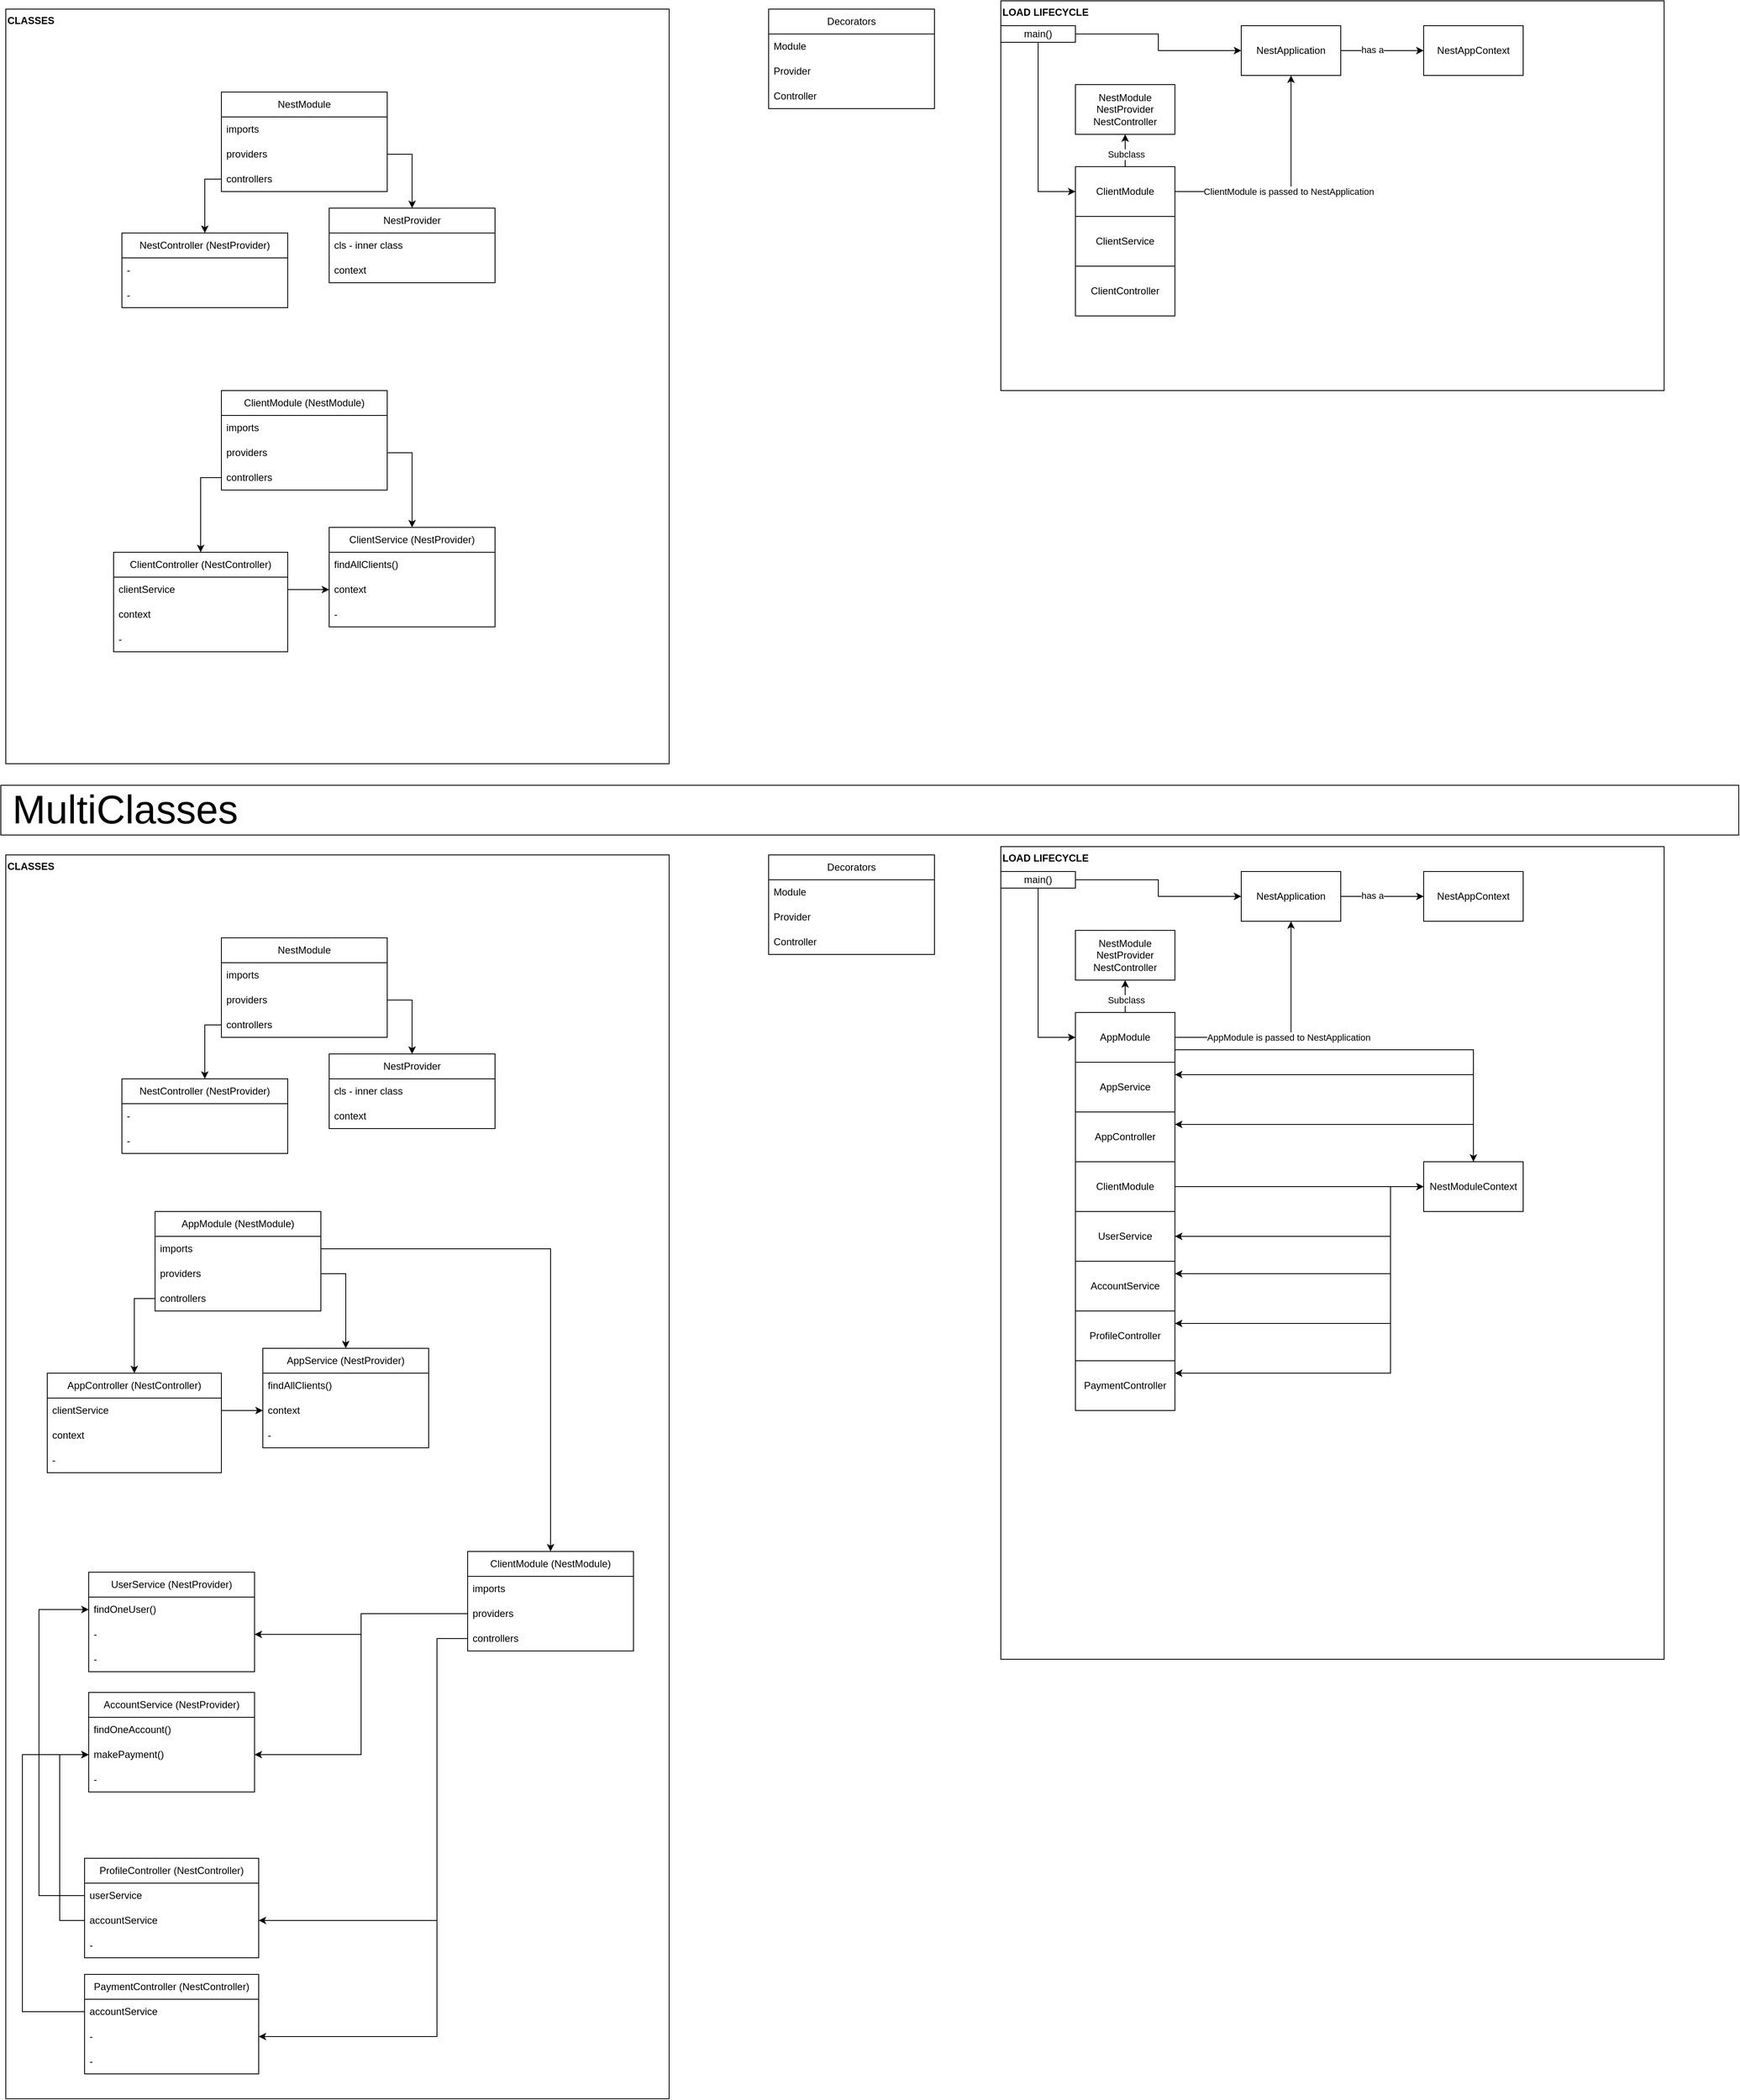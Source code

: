 <mxfile version="21.1.1" type="device">
  <diagram name="Página-1" id="pW1ZHum0DOSSAcol9Qys">
    <mxGraphModel dx="1420" dy="2096" grid="1" gridSize="10" guides="1" tooltips="1" connect="1" arrows="1" fold="1" page="1" pageScale="1" pageWidth="827" pageHeight="1169" math="0" shadow="0">
      <root>
        <mxCell id="0" />
        <mxCell id="1" parent="0" />
        <mxCell id="eBpYfA-0kq43eVETnEiC-119" value="" style="rounded=0;whiteSpace=wrap;html=1;" vertex="1" parent="1">
          <mxGeometry x="264" y="866" width="2096" height="60" as="geometry" />
        </mxCell>
        <mxCell id="eBpYfA-0kq43eVETnEiC-51" value="&lt;b&gt;CLASSES&lt;/b&gt;" style="rounded=0;whiteSpace=wrap;html=1;verticalAlign=top;align=left;" vertex="1" parent="1">
          <mxGeometry x="270" y="-70" width="800" height="910" as="geometry" />
        </mxCell>
        <mxCell id="eBpYfA-0kq43eVETnEiC-3" style="edgeStyle=orthogonalEdgeStyle;rounded=0;orthogonalLoop=1;jettySize=auto;html=1;" edge="1" parent="1" target="eBpYfA-0kq43eVETnEiC-2">
          <mxGeometry relative="1" as="geometry">
            <mxPoint x="480" y="245.0" as="sourcePoint" />
          </mxGeometry>
        </mxCell>
        <mxCell id="eBpYfA-0kq43eVETnEiC-4" value="NestProvider" style="swimlane;fontStyle=0;childLayout=stackLayout;horizontal=1;startSize=30;horizontalStack=0;resizeParent=1;resizeParentMax=0;resizeLast=0;collapsible=1;marginBottom=0;whiteSpace=wrap;html=1;" vertex="1" parent="1">
          <mxGeometry x="660" y="170" width="200" height="90" as="geometry" />
        </mxCell>
        <mxCell id="eBpYfA-0kq43eVETnEiC-5" value="cls - inner class" style="text;strokeColor=none;fillColor=none;align=left;verticalAlign=middle;spacingLeft=4;spacingRight=4;overflow=hidden;points=[[0,0.5],[1,0.5]];portConstraint=eastwest;rotatable=0;whiteSpace=wrap;html=1;" vertex="1" parent="eBpYfA-0kq43eVETnEiC-4">
          <mxGeometry y="30" width="200" height="30" as="geometry" />
        </mxCell>
        <mxCell id="eBpYfA-0kq43eVETnEiC-7" value="context" style="text;strokeColor=none;fillColor=none;align=left;verticalAlign=middle;spacingLeft=4;spacingRight=4;overflow=hidden;points=[[0,0.5],[1,0.5]];portConstraint=eastwest;rotatable=0;whiteSpace=wrap;html=1;" vertex="1" parent="eBpYfA-0kq43eVETnEiC-4">
          <mxGeometry y="60" width="200" height="30" as="geometry" />
        </mxCell>
        <mxCell id="eBpYfA-0kq43eVETnEiC-11" value="NestController (NestProvider)" style="swimlane;fontStyle=0;childLayout=stackLayout;horizontal=1;startSize=30;horizontalStack=0;resizeParent=1;resizeParentMax=0;resizeLast=0;collapsible=1;marginBottom=0;whiteSpace=wrap;html=1;" vertex="1" parent="1">
          <mxGeometry x="410" y="200" width="200" height="90" as="geometry" />
        </mxCell>
        <mxCell id="eBpYfA-0kq43eVETnEiC-12" value="-" style="text;strokeColor=none;fillColor=none;align=left;verticalAlign=middle;spacingLeft=4;spacingRight=4;overflow=hidden;points=[[0,0.5],[1,0.5]];portConstraint=eastwest;rotatable=0;whiteSpace=wrap;html=1;" vertex="1" parent="eBpYfA-0kq43eVETnEiC-11">
          <mxGeometry y="30" width="200" height="30" as="geometry" />
        </mxCell>
        <mxCell id="eBpYfA-0kq43eVETnEiC-13" value="-" style="text;strokeColor=none;fillColor=none;align=left;verticalAlign=middle;spacingLeft=4;spacingRight=4;overflow=hidden;points=[[0,0.5],[1,0.5]];portConstraint=eastwest;rotatable=0;whiteSpace=wrap;html=1;" vertex="1" parent="eBpYfA-0kq43eVETnEiC-11">
          <mxGeometry y="60" width="200" height="30" as="geometry" />
        </mxCell>
        <mxCell id="eBpYfA-0kq43eVETnEiC-22" value="NestModule" style="swimlane;fontStyle=0;childLayout=stackLayout;horizontal=1;startSize=30;horizontalStack=0;resizeParent=1;resizeParentMax=0;resizeLast=0;collapsible=1;marginBottom=0;whiteSpace=wrap;html=1;" vertex="1" parent="1">
          <mxGeometry x="530" y="30" width="200" height="120" as="geometry" />
        </mxCell>
        <mxCell id="eBpYfA-0kq43eVETnEiC-23" value="imports" style="text;strokeColor=none;fillColor=none;align=left;verticalAlign=middle;spacingLeft=4;spacingRight=4;overflow=hidden;points=[[0,0.5],[1,0.5]];portConstraint=eastwest;rotatable=0;whiteSpace=wrap;html=1;" vertex="1" parent="eBpYfA-0kq43eVETnEiC-22">
          <mxGeometry y="30" width="200" height="30" as="geometry" />
        </mxCell>
        <mxCell id="eBpYfA-0kq43eVETnEiC-24" value="providers" style="text;strokeColor=none;fillColor=none;align=left;verticalAlign=middle;spacingLeft=4;spacingRight=4;overflow=hidden;points=[[0,0.5],[1,0.5]];portConstraint=eastwest;rotatable=0;whiteSpace=wrap;html=1;" vertex="1" parent="eBpYfA-0kq43eVETnEiC-22">
          <mxGeometry y="60" width="200" height="30" as="geometry" />
        </mxCell>
        <mxCell id="eBpYfA-0kq43eVETnEiC-25" value="controllers" style="text;strokeColor=none;fillColor=none;align=left;verticalAlign=middle;spacingLeft=4;spacingRight=4;overflow=hidden;points=[[0,0.5],[1,0.5]];portConstraint=eastwest;rotatable=0;whiteSpace=wrap;html=1;" vertex="1" parent="eBpYfA-0kq43eVETnEiC-22">
          <mxGeometry y="90" width="200" height="30" as="geometry" />
        </mxCell>
        <mxCell id="eBpYfA-0kq43eVETnEiC-27" style="edgeStyle=orthogonalEdgeStyle;rounded=0;orthogonalLoop=1;jettySize=auto;html=1;entryX=0.5;entryY=0;entryDx=0;entryDy=0;" edge="1" parent="1" source="eBpYfA-0kq43eVETnEiC-24" target="eBpYfA-0kq43eVETnEiC-4">
          <mxGeometry relative="1" as="geometry" />
        </mxCell>
        <mxCell id="eBpYfA-0kq43eVETnEiC-28" style="edgeStyle=orthogonalEdgeStyle;rounded=0;orthogonalLoop=1;jettySize=auto;html=1;entryX=0.5;entryY=0;entryDx=0;entryDy=0;" edge="1" parent="1" source="eBpYfA-0kq43eVETnEiC-25" target="eBpYfA-0kq43eVETnEiC-11">
          <mxGeometry relative="1" as="geometry" />
        </mxCell>
        <mxCell id="eBpYfA-0kq43eVETnEiC-30" value="ClientModule (NestModule)" style="swimlane;fontStyle=0;childLayout=stackLayout;horizontal=1;startSize=30;horizontalStack=0;resizeParent=1;resizeParentMax=0;resizeLast=0;collapsible=1;marginBottom=0;whiteSpace=wrap;html=1;" vertex="1" parent="1">
          <mxGeometry x="530" y="390" width="200" height="120" as="geometry" />
        </mxCell>
        <mxCell id="eBpYfA-0kq43eVETnEiC-31" value="imports" style="text;strokeColor=none;fillColor=none;align=left;verticalAlign=middle;spacingLeft=4;spacingRight=4;overflow=hidden;points=[[0,0.5],[1,0.5]];portConstraint=eastwest;rotatable=0;whiteSpace=wrap;html=1;" vertex="1" parent="eBpYfA-0kq43eVETnEiC-30">
          <mxGeometry y="30" width="200" height="30" as="geometry" />
        </mxCell>
        <mxCell id="eBpYfA-0kq43eVETnEiC-32" value="providers" style="text;strokeColor=none;fillColor=none;align=left;verticalAlign=middle;spacingLeft=4;spacingRight=4;overflow=hidden;points=[[0,0.5],[1,0.5]];portConstraint=eastwest;rotatable=0;whiteSpace=wrap;html=1;" vertex="1" parent="eBpYfA-0kq43eVETnEiC-30">
          <mxGeometry y="60" width="200" height="30" as="geometry" />
        </mxCell>
        <mxCell id="eBpYfA-0kq43eVETnEiC-33" value="controllers" style="text;strokeColor=none;fillColor=none;align=left;verticalAlign=middle;spacingLeft=4;spacingRight=4;overflow=hidden;points=[[0,0.5],[1,0.5]];portConstraint=eastwest;rotatable=0;whiteSpace=wrap;html=1;" vertex="1" parent="eBpYfA-0kq43eVETnEiC-30">
          <mxGeometry y="90" width="200" height="30" as="geometry" />
        </mxCell>
        <mxCell id="eBpYfA-0kq43eVETnEiC-35" value="ClientController (NestController)" style="swimlane;fontStyle=0;childLayout=stackLayout;horizontal=1;startSize=30;horizontalStack=0;resizeParent=1;resizeParentMax=0;resizeLast=0;collapsible=1;marginBottom=0;whiteSpace=wrap;html=1;" vertex="1" parent="1">
          <mxGeometry x="400" y="585" width="210" height="120" as="geometry" />
        </mxCell>
        <mxCell id="eBpYfA-0kq43eVETnEiC-36" value="clientService" style="text;strokeColor=none;fillColor=none;align=left;verticalAlign=middle;spacingLeft=4;spacingRight=4;overflow=hidden;points=[[0,0.5],[1,0.5]];portConstraint=eastwest;rotatable=0;whiteSpace=wrap;html=1;" vertex="1" parent="eBpYfA-0kq43eVETnEiC-35">
          <mxGeometry y="30" width="210" height="30" as="geometry" />
        </mxCell>
        <mxCell id="eBpYfA-0kq43eVETnEiC-37" value="context" style="text;strokeColor=none;fillColor=none;align=left;verticalAlign=middle;spacingLeft=4;spacingRight=4;overflow=hidden;points=[[0,0.5],[1,0.5]];portConstraint=eastwest;rotatable=0;whiteSpace=wrap;html=1;" vertex="1" parent="eBpYfA-0kq43eVETnEiC-35">
          <mxGeometry y="60" width="210" height="30" as="geometry" />
        </mxCell>
        <mxCell id="eBpYfA-0kq43eVETnEiC-38" value="-" style="text;strokeColor=none;fillColor=none;align=left;verticalAlign=middle;spacingLeft=4;spacingRight=4;overflow=hidden;points=[[0,0.5],[1,0.5]];portConstraint=eastwest;rotatable=0;whiteSpace=wrap;html=1;" vertex="1" parent="eBpYfA-0kq43eVETnEiC-35">
          <mxGeometry y="90" width="210" height="30" as="geometry" />
        </mxCell>
        <mxCell id="eBpYfA-0kq43eVETnEiC-39" style="edgeStyle=orthogonalEdgeStyle;rounded=0;orthogonalLoop=1;jettySize=auto;html=1;entryX=0.5;entryY=0;entryDx=0;entryDy=0;" edge="1" parent="1" source="eBpYfA-0kq43eVETnEiC-33" target="eBpYfA-0kq43eVETnEiC-35">
          <mxGeometry relative="1" as="geometry" />
        </mxCell>
        <mxCell id="eBpYfA-0kq43eVETnEiC-40" value="ClientService (NestProvider)" style="swimlane;fontStyle=0;childLayout=stackLayout;horizontal=1;startSize=30;horizontalStack=0;resizeParent=1;resizeParentMax=0;resizeLast=0;collapsible=1;marginBottom=0;whiteSpace=wrap;html=1;" vertex="1" parent="1">
          <mxGeometry x="660" y="555" width="200" height="120" as="geometry" />
        </mxCell>
        <mxCell id="eBpYfA-0kq43eVETnEiC-41" value="findAllClients()" style="text;strokeColor=none;fillColor=none;align=left;verticalAlign=middle;spacingLeft=4;spacingRight=4;overflow=hidden;points=[[0,0.5],[1,0.5]];portConstraint=eastwest;rotatable=0;whiteSpace=wrap;html=1;" vertex="1" parent="eBpYfA-0kq43eVETnEiC-40">
          <mxGeometry y="30" width="200" height="30" as="geometry" />
        </mxCell>
        <mxCell id="eBpYfA-0kq43eVETnEiC-42" value="context" style="text;strokeColor=none;fillColor=none;align=left;verticalAlign=middle;spacingLeft=4;spacingRight=4;overflow=hidden;points=[[0,0.5],[1,0.5]];portConstraint=eastwest;rotatable=0;whiteSpace=wrap;html=1;" vertex="1" parent="eBpYfA-0kq43eVETnEiC-40">
          <mxGeometry y="60" width="200" height="30" as="geometry" />
        </mxCell>
        <mxCell id="eBpYfA-0kq43eVETnEiC-43" value="-" style="text;strokeColor=none;fillColor=none;align=left;verticalAlign=middle;spacingLeft=4;spacingRight=4;overflow=hidden;points=[[0,0.5],[1,0.5]];portConstraint=eastwest;rotatable=0;whiteSpace=wrap;html=1;" vertex="1" parent="eBpYfA-0kq43eVETnEiC-40">
          <mxGeometry y="90" width="200" height="30" as="geometry" />
        </mxCell>
        <mxCell id="eBpYfA-0kq43eVETnEiC-45" style="edgeStyle=orthogonalEdgeStyle;rounded=0;orthogonalLoop=1;jettySize=auto;html=1;entryX=0.5;entryY=0;entryDx=0;entryDy=0;" edge="1" parent="1" source="eBpYfA-0kq43eVETnEiC-32" target="eBpYfA-0kq43eVETnEiC-40">
          <mxGeometry relative="1" as="geometry" />
        </mxCell>
        <mxCell id="eBpYfA-0kq43eVETnEiC-46" style="edgeStyle=orthogonalEdgeStyle;rounded=0;orthogonalLoop=1;jettySize=auto;html=1;entryX=0;entryY=0.5;entryDx=0;entryDy=0;" edge="1" parent="1" source="eBpYfA-0kq43eVETnEiC-36" target="eBpYfA-0kq43eVETnEiC-42">
          <mxGeometry relative="1" as="geometry" />
        </mxCell>
        <mxCell id="eBpYfA-0kq43eVETnEiC-47" value="Decorators" style="swimlane;fontStyle=0;childLayout=stackLayout;horizontal=1;startSize=30;horizontalStack=0;resizeParent=1;resizeParentMax=0;resizeLast=0;collapsible=1;marginBottom=0;whiteSpace=wrap;html=1;" vertex="1" parent="1">
          <mxGeometry x="1190" y="-70" width="200" height="120" as="geometry" />
        </mxCell>
        <mxCell id="eBpYfA-0kq43eVETnEiC-48" value="Module" style="text;strokeColor=none;fillColor=none;align=left;verticalAlign=middle;spacingLeft=4;spacingRight=4;overflow=hidden;points=[[0,0.5],[1,0.5]];portConstraint=eastwest;rotatable=0;whiteSpace=wrap;html=1;" vertex="1" parent="eBpYfA-0kq43eVETnEiC-47">
          <mxGeometry y="30" width="200" height="30" as="geometry" />
        </mxCell>
        <mxCell id="eBpYfA-0kq43eVETnEiC-49" value="Provider" style="text;strokeColor=none;fillColor=none;align=left;verticalAlign=middle;spacingLeft=4;spacingRight=4;overflow=hidden;points=[[0,0.5],[1,0.5]];portConstraint=eastwest;rotatable=0;whiteSpace=wrap;html=1;" vertex="1" parent="eBpYfA-0kq43eVETnEiC-47">
          <mxGeometry y="60" width="200" height="30" as="geometry" />
        </mxCell>
        <mxCell id="eBpYfA-0kq43eVETnEiC-50" value="Controller" style="text;strokeColor=none;fillColor=none;align=left;verticalAlign=middle;spacingLeft=4;spacingRight=4;overflow=hidden;points=[[0,0.5],[1,0.5]];portConstraint=eastwest;rotatable=0;whiteSpace=wrap;html=1;" vertex="1" parent="eBpYfA-0kq43eVETnEiC-47">
          <mxGeometry y="90" width="200" height="30" as="geometry" />
        </mxCell>
        <mxCell id="eBpYfA-0kq43eVETnEiC-52" value="&lt;b&gt;LOAD LIFECYCLE&lt;/b&gt;" style="rounded=0;whiteSpace=wrap;html=1;verticalAlign=top;align=left;" vertex="1" parent="1">
          <mxGeometry x="1470" y="-80" width="800" height="470" as="geometry" />
        </mxCell>
        <mxCell id="eBpYfA-0kq43eVETnEiC-55" style="edgeStyle=orthogonalEdgeStyle;rounded=0;orthogonalLoop=1;jettySize=auto;html=1;" edge="1" parent="1" source="eBpYfA-0kq43eVETnEiC-53" target="eBpYfA-0kq43eVETnEiC-54">
          <mxGeometry relative="1" as="geometry" />
        </mxCell>
        <mxCell id="eBpYfA-0kq43eVETnEiC-60" value="Subclass" style="edgeLabel;html=1;align=center;verticalAlign=middle;resizable=0;points=[];" vertex="1" connectable="0" parent="eBpYfA-0kq43eVETnEiC-55">
          <mxGeometry x="-0.257" y="-1" relative="1" as="geometry">
            <mxPoint as="offset" />
          </mxGeometry>
        </mxCell>
        <mxCell id="eBpYfA-0kq43eVETnEiC-65" style="edgeStyle=orthogonalEdgeStyle;rounded=0;orthogonalLoop=1;jettySize=auto;html=1;" edge="1" parent="1" source="eBpYfA-0kq43eVETnEiC-53" target="eBpYfA-0kq43eVETnEiC-56">
          <mxGeometry relative="1" as="geometry" />
        </mxCell>
        <mxCell id="eBpYfA-0kq43eVETnEiC-66" value="ClientModule is passed to NestApplication" style="edgeLabel;html=1;align=center;verticalAlign=middle;resizable=0;points=[];" vertex="1" connectable="0" parent="eBpYfA-0kq43eVETnEiC-65">
          <mxGeometry x="0.119" y="3" relative="1" as="geometry">
            <mxPoint y="16" as="offset" />
          </mxGeometry>
        </mxCell>
        <mxCell id="eBpYfA-0kq43eVETnEiC-53" value="ClientModule" style="rounded=0;whiteSpace=wrap;html=1;" vertex="1" parent="1">
          <mxGeometry x="1560" y="120" width="120" height="60" as="geometry" />
        </mxCell>
        <mxCell id="eBpYfA-0kq43eVETnEiC-54" value="NestModule&lt;br&gt;NestProvider&lt;br&gt;NestController" style="rounded=0;whiteSpace=wrap;html=1;" vertex="1" parent="1">
          <mxGeometry x="1560" y="21" width="120" height="60" as="geometry" />
        </mxCell>
        <mxCell id="eBpYfA-0kq43eVETnEiC-59" style="edgeStyle=orthogonalEdgeStyle;rounded=0;orthogonalLoop=1;jettySize=auto;html=1;entryX=0;entryY=0.5;entryDx=0;entryDy=0;" edge="1" parent="1" source="eBpYfA-0kq43eVETnEiC-56" target="eBpYfA-0kq43eVETnEiC-58">
          <mxGeometry relative="1" as="geometry" />
        </mxCell>
        <mxCell id="eBpYfA-0kq43eVETnEiC-67" value="has a" style="edgeLabel;html=1;align=center;verticalAlign=middle;resizable=0;points=[];" vertex="1" connectable="0" parent="eBpYfA-0kq43eVETnEiC-59">
          <mxGeometry x="-0.247" y="1" relative="1" as="geometry">
            <mxPoint as="offset" />
          </mxGeometry>
        </mxCell>
        <mxCell id="eBpYfA-0kq43eVETnEiC-56" value="NestApplication" style="rounded=0;whiteSpace=wrap;html=1;" vertex="1" parent="1">
          <mxGeometry x="1760" y="-50" width="120" height="60" as="geometry" />
        </mxCell>
        <mxCell id="eBpYfA-0kq43eVETnEiC-58" value="NestAppContext" style="rounded=0;whiteSpace=wrap;html=1;" vertex="1" parent="1">
          <mxGeometry x="1980" y="-50" width="120" height="60" as="geometry" />
        </mxCell>
        <mxCell id="eBpYfA-0kq43eVETnEiC-63" style="edgeStyle=orthogonalEdgeStyle;rounded=0;orthogonalLoop=1;jettySize=auto;html=1;entryX=0;entryY=0.5;entryDx=0;entryDy=0;" edge="1" parent="1" source="eBpYfA-0kq43eVETnEiC-62" target="eBpYfA-0kq43eVETnEiC-53">
          <mxGeometry relative="1" as="geometry" />
        </mxCell>
        <mxCell id="eBpYfA-0kq43eVETnEiC-64" style="edgeStyle=orthogonalEdgeStyle;rounded=0;orthogonalLoop=1;jettySize=auto;html=1;" edge="1" parent="1" source="eBpYfA-0kq43eVETnEiC-62" target="eBpYfA-0kq43eVETnEiC-56">
          <mxGeometry relative="1" as="geometry" />
        </mxCell>
        <mxCell id="eBpYfA-0kq43eVETnEiC-62" value="main()" style="rounded=0;whiteSpace=wrap;html=1;" vertex="1" parent="1">
          <mxGeometry x="1470" y="-50" width="90" height="20" as="geometry" />
        </mxCell>
        <mxCell id="eBpYfA-0kq43eVETnEiC-68" value="ClientController" style="rounded=0;whiteSpace=wrap;html=1;" vertex="1" parent="1">
          <mxGeometry x="1560" y="240" width="120" height="60" as="geometry" />
        </mxCell>
        <mxCell id="eBpYfA-0kq43eVETnEiC-69" value="ClientService" style="rounded=0;whiteSpace=wrap;html=1;" vertex="1" parent="1">
          <mxGeometry x="1560" y="180" width="120" height="60" as="geometry" />
        </mxCell>
        <mxCell id="eBpYfA-0kq43eVETnEiC-70" value="&lt;b&gt;CLASSES&lt;/b&gt;" style="rounded=0;whiteSpace=wrap;html=1;verticalAlign=top;align=left;" vertex="1" parent="1">
          <mxGeometry x="270" y="950" width="800" height="1500" as="geometry" />
        </mxCell>
        <mxCell id="eBpYfA-0kq43eVETnEiC-71" value="NestProvider" style="swimlane;fontStyle=0;childLayout=stackLayout;horizontal=1;startSize=30;horizontalStack=0;resizeParent=1;resizeParentMax=0;resizeLast=0;collapsible=1;marginBottom=0;whiteSpace=wrap;html=1;" vertex="1" parent="1">
          <mxGeometry x="660" y="1190" width="200" height="90" as="geometry" />
        </mxCell>
        <mxCell id="eBpYfA-0kq43eVETnEiC-72" value="cls - inner class" style="text;strokeColor=none;fillColor=none;align=left;verticalAlign=middle;spacingLeft=4;spacingRight=4;overflow=hidden;points=[[0,0.5],[1,0.5]];portConstraint=eastwest;rotatable=0;whiteSpace=wrap;html=1;" vertex="1" parent="eBpYfA-0kq43eVETnEiC-71">
          <mxGeometry y="30" width="200" height="30" as="geometry" />
        </mxCell>
        <mxCell id="eBpYfA-0kq43eVETnEiC-73" value="context" style="text;strokeColor=none;fillColor=none;align=left;verticalAlign=middle;spacingLeft=4;spacingRight=4;overflow=hidden;points=[[0,0.5],[1,0.5]];portConstraint=eastwest;rotatable=0;whiteSpace=wrap;html=1;" vertex="1" parent="eBpYfA-0kq43eVETnEiC-71">
          <mxGeometry y="60" width="200" height="30" as="geometry" />
        </mxCell>
        <mxCell id="eBpYfA-0kq43eVETnEiC-74" value="NestController (NestProvider)" style="swimlane;fontStyle=0;childLayout=stackLayout;horizontal=1;startSize=30;horizontalStack=0;resizeParent=1;resizeParentMax=0;resizeLast=0;collapsible=1;marginBottom=0;whiteSpace=wrap;html=1;" vertex="1" parent="1">
          <mxGeometry x="410" y="1220" width="200" height="90" as="geometry" />
        </mxCell>
        <mxCell id="eBpYfA-0kq43eVETnEiC-75" value="-" style="text;strokeColor=none;fillColor=none;align=left;verticalAlign=middle;spacingLeft=4;spacingRight=4;overflow=hidden;points=[[0,0.5],[1,0.5]];portConstraint=eastwest;rotatable=0;whiteSpace=wrap;html=1;" vertex="1" parent="eBpYfA-0kq43eVETnEiC-74">
          <mxGeometry y="30" width="200" height="30" as="geometry" />
        </mxCell>
        <mxCell id="eBpYfA-0kq43eVETnEiC-76" value="-" style="text;strokeColor=none;fillColor=none;align=left;verticalAlign=middle;spacingLeft=4;spacingRight=4;overflow=hidden;points=[[0,0.5],[1,0.5]];portConstraint=eastwest;rotatable=0;whiteSpace=wrap;html=1;" vertex="1" parent="eBpYfA-0kq43eVETnEiC-74">
          <mxGeometry y="60" width="200" height="30" as="geometry" />
        </mxCell>
        <mxCell id="eBpYfA-0kq43eVETnEiC-77" value="NestModule" style="swimlane;fontStyle=0;childLayout=stackLayout;horizontal=1;startSize=30;horizontalStack=0;resizeParent=1;resizeParentMax=0;resizeLast=0;collapsible=1;marginBottom=0;whiteSpace=wrap;html=1;" vertex="1" parent="1">
          <mxGeometry x="530" y="1050" width="200" height="120" as="geometry" />
        </mxCell>
        <mxCell id="eBpYfA-0kq43eVETnEiC-78" value="imports" style="text;strokeColor=none;fillColor=none;align=left;verticalAlign=middle;spacingLeft=4;spacingRight=4;overflow=hidden;points=[[0,0.5],[1,0.5]];portConstraint=eastwest;rotatable=0;whiteSpace=wrap;html=1;" vertex="1" parent="eBpYfA-0kq43eVETnEiC-77">
          <mxGeometry y="30" width="200" height="30" as="geometry" />
        </mxCell>
        <mxCell id="eBpYfA-0kq43eVETnEiC-79" value="providers" style="text;strokeColor=none;fillColor=none;align=left;verticalAlign=middle;spacingLeft=4;spacingRight=4;overflow=hidden;points=[[0,0.5],[1,0.5]];portConstraint=eastwest;rotatable=0;whiteSpace=wrap;html=1;" vertex="1" parent="eBpYfA-0kq43eVETnEiC-77">
          <mxGeometry y="60" width="200" height="30" as="geometry" />
        </mxCell>
        <mxCell id="eBpYfA-0kq43eVETnEiC-80" value="controllers" style="text;strokeColor=none;fillColor=none;align=left;verticalAlign=middle;spacingLeft=4;spacingRight=4;overflow=hidden;points=[[0,0.5],[1,0.5]];portConstraint=eastwest;rotatable=0;whiteSpace=wrap;html=1;" vertex="1" parent="eBpYfA-0kq43eVETnEiC-77">
          <mxGeometry y="90" width="200" height="30" as="geometry" />
        </mxCell>
        <mxCell id="eBpYfA-0kq43eVETnEiC-81" style="edgeStyle=orthogonalEdgeStyle;rounded=0;orthogonalLoop=1;jettySize=auto;html=1;entryX=0.5;entryY=0;entryDx=0;entryDy=0;" edge="1" source="eBpYfA-0kq43eVETnEiC-79" target="eBpYfA-0kq43eVETnEiC-71" parent="1">
          <mxGeometry relative="1" as="geometry" />
        </mxCell>
        <mxCell id="eBpYfA-0kq43eVETnEiC-82" style="edgeStyle=orthogonalEdgeStyle;rounded=0;orthogonalLoop=1;jettySize=auto;html=1;entryX=0.5;entryY=0;entryDx=0;entryDy=0;" edge="1" source="eBpYfA-0kq43eVETnEiC-80" target="eBpYfA-0kq43eVETnEiC-74" parent="1">
          <mxGeometry relative="1" as="geometry" />
        </mxCell>
        <mxCell id="eBpYfA-0kq43eVETnEiC-83" value="AppModule (NestModule)" style="swimlane;fontStyle=0;childLayout=stackLayout;horizontal=1;startSize=30;horizontalStack=0;resizeParent=1;resizeParentMax=0;resizeLast=0;collapsible=1;marginBottom=0;whiteSpace=wrap;html=1;" vertex="1" parent="1">
          <mxGeometry x="450" y="1380" width="200" height="120" as="geometry" />
        </mxCell>
        <mxCell id="eBpYfA-0kq43eVETnEiC-84" value="imports" style="text;strokeColor=none;fillColor=none;align=left;verticalAlign=middle;spacingLeft=4;spacingRight=4;overflow=hidden;points=[[0,0.5],[1,0.5]];portConstraint=eastwest;rotatable=0;whiteSpace=wrap;html=1;" vertex="1" parent="eBpYfA-0kq43eVETnEiC-83">
          <mxGeometry y="30" width="200" height="30" as="geometry" />
        </mxCell>
        <mxCell id="eBpYfA-0kq43eVETnEiC-85" value="providers" style="text;strokeColor=none;fillColor=none;align=left;verticalAlign=middle;spacingLeft=4;spacingRight=4;overflow=hidden;points=[[0,0.5],[1,0.5]];portConstraint=eastwest;rotatable=0;whiteSpace=wrap;html=1;" vertex="1" parent="eBpYfA-0kq43eVETnEiC-83">
          <mxGeometry y="60" width="200" height="30" as="geometry" />
        </mxCell>
        <mxCell id="eBpYfA-0kq43eVETnEiC-86" value="controllers" style="text;strokeColor=none;fillColor=none;align=left;verticalAlign=middle;spacingLeft=4;spacingRight=4;overflow=hidden;points=[[0,0.5],[1,0.5]];portConstraint=eastwest;rotatable=0;whiteSpace=wrap;html=1;" vertex="1" parent="eBpYfA-0kq43eVETnEiC-83">
          <mxGeometry y="90" width="200" height="30" as="geometry" />
        </mxCell>
        <mxCell id="eBpYfA-0kq43eVETnEiC-87" value="AppController (NestController)" style="swimlane;fontStyle=0;childLayout=stackLayout;horizontal=1;startSize=30;horizontalStack=0;resizeParent=1;resizeParentMax=0;resizeLast=0;collapsible=1;marginBottom=0;whiteSpace=wrap;html=1;" vertex="1" parent="1">
          <mxGeometry x="320" y="1575" width="210" height="120" as="geometry" />
        </mxCell>
        <mxCell id="eBpYfA-0kq43eVETnEiC-88" value="clientService" style="text;strokeColor=none;fillColor=none;align=left;verticalAlign=middle;spacingLeft=4;spacingRight=4;overflow=hidden;points=[[0,0.5],[1,0.5]];portConstraint=eastwest;rotatable=0;whiteSpace=wrap;html=1;" vertex="1" parent="eBpYfA-0kq43eVETnEiC-87">
          <mxGeometry y="30" width="210" height="30" as="geometry" />
        </mxCell>
        <mxCell id="eBpYfA-0kq43eVETnEiC-89" value="context" style="text;strokeColor=none;fillColor=none;align=left;verticalAlign=middle;spacingLeft=4;spacingRight=4;overflow=hidden;points=[[0,0.5],[1,0.5]];portConstraint=eastwest;rotatable=0;whiteSpace=wrap;html=1;" vertex="1" parent="eBpYfA-0kq43eVETnEiC-87">
          <mxGeometry y="60" width="210" height="30" as="geometry" />
        </mxCell>
        <mxCell id="eBpYfA-0kq43eVETnEiC-90" value="-" style="text;strokeColor=none;fillColor=none;align=left;verticalAlign=middle;spacingLeft=4;spacingRight=4;overflow=hidden;points=[[0,0.5],[1,0.5]];portConstraint=eastwest;rotatable=0;whiteSpace=wrap;html=1;" vertex="1" parent="eBpYfA-0kq43eVETnEiC-87">
          <mxGeometry y="90" width="210" height="30" as="geometry" />
        </mxCell>
        <mxCell id="eBpYfA-0kq43eVETnEiC-91" style="edgeStyle=orthogonalEdgeStyle;rounded=0;orthogonalLoop=1;jettySize=auto;html=1;entryX=0.5;entryY=0;entryDx=0;entryDy=0;" edge="1" source="eBpYfA-0kq43eVETnEiC-86" target="eBpYfA-0kq43eVETnEiC-87" parent="1">
          <mxGeometry relative="1" as="geometry" />
        </mxCell>
        <mxCell id="eBpYfA-0kq43eVETnEiC-92" value="AppService (NestProvider)" style="swimlane;fontStyle=0;childLayout=stackLayout;horizontal=1;startSize=30;horizontalStack=0;resizeParent=1;resizeParentMax=0;resizeLast=0;collapsible=1;marginBottom=0;whiteSpace=wrap;html=1;" vertex="1" parent="1">
          <mxGeometry x="580" y="1545" width="200" height="120" as="geometry" />
        </mxCell>
        <mxCell id="eBpYfA-0kq43eVETnEiC-93" value="findAllClients()" style="text;strokeColor=none;fillColor=none;align=left;verticalAlign=middle;spacingLeft=4;spacingRight=4;overflow=hidden;points=[[0,0.5],[1,0.5]];portConstraint=eastwest;rotatable=0;whiteSpace=wrap;html=1;" vertex="1" parent="eBpYfA-0kq43eVETnEiC-92">
          <mxGeometry y="30" width="200" height="30" as="geometry" />
        </mxCell>
        <mxCell id="eBpYfA-0kq43eVETnEiC-94" value="context" style="text;strokeColor=none;fillColor=none;align=left;verticalAlign=middle;spacingLeft=4;spacingRight=4;overflow=hidden;points=[[0,0.5],[1,0.5]];portConstraint=eastwest;rotatable=0;whiteSpace=wrap;html=1;" vertex="1" parent="eBpYfA-0kq43eVETnEiC-92">
          <mxGeometry y="60" width="200" height="30" as="geometry" />
        </mxCell>
        <mxCell id="eBpYfA-0kq43eVETnEiC-95" value="-" style="text;strokeColor=none;fillColor=none;align=left;verticalAlign=middle;spacingLeft=4;spacingRight=4;overflow=hidden;points=[[0,0.5],[1,0.5]];portConstraint=eastwest;rotatable=0;whiteSpace=wrap;html=1;" vertex="1" parent="eBpYfA-0kq43eVETnEiC-92">
          <mxGeometry y="90" width="200" height="30" as="geometry" />
        </mxCell>
        <mxCell id="eBpYfA-0kq43eVETnEiC-96" style="edgeStyle=orthogonalEdgeStyle;rounded=0;orthogonalLoop=1;jettySize=auto;html=1;entryX=0.5;entryY=0;entryDx=0;entryDy=0;" edge="1" source="eBpYfA-0kq43eVETnEiC-85" target="eBpYfA-0kq43eVETnEiC-92" parent="1">
          <mxGeometry relative="1" as="geometry" />
        </mxCell>
        <mxCell id="eBpYfA-0kq43eVETnEiC-97" style="edgeStyle=orthogonalEdgeStyle;rounded=0;orthogonalLoop=1;jettySize=auto;html=1;entryX=0;entryY=0.5;entryDx=0;entryDy=0;" edge="1" source="eBpYfA-0kq43eVETnEiC-88" target="eBpYfA-0kq43eVETnEiC-94" parent="1">
          <mxGeometry relative="1" as="geometry" />
        </mxCell>
        <mxCell id="eBpYfA-0kq43eVETnEiC-98" value="Decorators" style="swimlane;fontStyle=0;childLayout=stackLayout;horizontal=1;startSize=30;horizontalStack=0;resizeParent=1;resizeParentMax=0;resizeLast=0;collapsible=1;marginBottom=0;whiteSpace=wrap;html=1;" vertex="1" parent="1">
          <mxGeometry x="1190" y="950" width="200" height="120" as="geometry" />
        </mxCell>
        <mxCell id="eBpYfA-0kq43eVETnEiC-99" value="Module" style="text;strokeColor=none;fillColor=none;align=left;verticalAlign=middle;spacingLeft=4;spacingRight=4;overflow=hidden;points=[[0,0.5],[1,0.5]];portConstraint=eastwest;rotatable=0;whiteSpace=wrap;html=1;" vertex="1" parent="eBpYfA-0kq43eVETnEiC-98">
          <mxGeometry y="30" width="200" height="30" as="geometry" />
        </mxCell>
        <mxCell id="eBpYfA-0kq43eVETnEiC-100" value="Provider" style="text;strokeColor=none;fillColor=none;align=left;verticalAlign=middle;spacingLeft=4;spacingRight=4;overflow=hidden;points=[[0,0.5],[1,0.5]];portConstraint=eastwest;rotatable=0;whiteSpace=wrap;html=1;" vertex="1" parent="eBpYfA-0kq43eVETnEiC-98">
          <mxGeometry y="60" width="200" height="30" as="geometry" />
        </mxCell>
        <mxCell id="eBpYfA-0kq43eVETnEiC-101" value="Controller" style="text;strokeColor=none;fillColor=none;align=left;verticalAlign=middle;spacingLeft=4;spacingRight=4;overflow=hidden;points=[[0,0.5],[1,0.5]];portConstraint=eastwest;rotatable=0;whiteSpace=wrap;html=1;" vertex="1" parent="eBpYfA-0kq43eVETnEiC-98">
          <mxGeometry y="90" width="200" height="30" as="geometry" />
        </mxCell>
        <mxCell id="eBpYfA-0kq43eVETnEiC-102" value="&lt;b&gt;LOAD LIFECYCLE&lt;/b&gt;" style="rounded=0;whiteSpace=wrap;html=1;verticalAlign=top;align=left;" vertex="1" parent="1">
          <mxGeometry x="1470" y="940" width="800" height="980" as="geometry" />
        </mxCell>
        <mxCell id="eBpYfA-0kq43eVETnEiC-103" style="edgeStyle=orthogonalEdgeStyle;rounded=0;orthogonalLoop=1;jettySize=auto;html=1;" edge="1" source="eBpYfA-0kq43eVETnEiC-107" target="eBpYfA-0kq43eVETnEiC-108" parent="1">
          <mxGeometry relative="1" as="geometry" />
        </mxCell>
        <mxCell id="eBpYfA-0kq43eVETnEiC-104" value="Subclass" style="edgeLabel;html=1;align=center;verticalAlign=middle;resizable=0;points=[];" vertex="1" connectable="0" parent="eBpYfA-0kq43eVETnEiC-103">
          <mxGeometry x="-0.257" y="-1" relative="1" as="geometry">
            <mxPoint as="offset" />
          </mxGeometry>
        </mxCell>
        <mxCell id="eBpYfA-0kq43eVETnEiC-105" style="edgeStyle=orthogonalEdgeStyle;rounded=0;orthogonalLoop=1;jettySize=auto;html=1;" edge="1" source="eBpYfA-0kq43eVETnEiC-107" target="eBpYfA-0kq43eVETnEiC-111" parent="1">
          <mxGeometry relative="1" as="geometry" />
        </mxCell>
        <mxCell id="eBpYfA-0kq43eVETnEiC-106" value="AppModule is passed to NestApplication" style="edgeLabel;html=1;align=center;verticalAlign=middle;resizable=0;points=[];" vertex="1" connectable="0" parent="eBpYfA-0kq43eVETnEiC-105">
          <mxGeometry x="0.119" y="3" relative="1" as="geometry">
            <mxPoint y="16" as="offset" />
          </mxGeometry>
        </mxCell>
        <mxCell id="eBpYfA-0kq43eVETnEiC-158" style="edgeStyle=orthogonalEdgeStyle;rounded=0;orthogonalLoop=1;jettySize=auto;html=1;exitX=1;exitY=0.75;exitDx=0;exitDy=0;" edge="1" parent="1" source="eBpYfA-0kq43eVETnEiC-107" target="eBpYfA-0kq43eVETnEiC-155">
          <mxGeometry relative="1" as="geometry" />
        </mxCell>
        <mxCell id="eBpYfA-0kq43eVETnEiC-107" value="AppModule" style="rounded=0;whiteSpace=wrap;html=1;" vertex="1" parent="1">
          <mxGeometry x="1560" y="1140" width="120" height="60" as="geometry" />
        </mxCell>
        <mxCell id="eBpYfA-0kq43eVETnEiC-108" value="NestModule&lt;br&gt;NestProvider&lt;br&gt;NestController" style="rounded=0;whiteSpace=wrap;html=1;" vertex="1" parent="1">
          <mxGeometry x="1560" y="1041" width="120" height="60" as="geometry" />
        </mxCell>
        <mxCell id="eBpYfA-0kq43eVETnEiC-109" style="edgeStyle=orthogonalEdgeStyle;rounded=0;orthogonalLoop=1;jettySize=auto;html=1;entryX=0;entryY=0.5;entryDx=0;entryDy=0;" edge="1" source="eBpYfA-0kq43eVETnEiC-111" target="eBpYfA-0kq43eVETnEiC-112" parent="1">
          <mxGeometry relative="1" as="geometry" />
        </mxCell>
        <mxCell id="eBpYfA-0kq43eVETnEiC-110" value="has a" style="edgeLabel;html=1;align=center;verticalAlign=middle;resizable=0;points=[];" vertex="1" connectable="0" parent="eBpYfA-0kq43eVETnEiC-109">
          <mxGeometry x="-0.247" y="1" relative="1" as="geometry">
            <mxPoint as="offset" />
          </mxGeometry>
        </mxCell>
        <mxCell id="eBpYfA-0kq43eVETnEiC-111" value="NestApplication" style="rounded=0;whiteSpace=wrap;html=1;" vertex="1" parent="1">
          <mxGeometry x="1760" y="970" width="120" height="60" as="geometry" />
        </mxCell>
        <mxCell id="eBpYfA-0kq43eVETnEiC-112" value="NestAppContext" style="rounded=0;whiteSpace=wrap;html=1;" vertex="1" parent="1">
          <mxGeometry x="1980" y="970" width="120" height="60" as="geometry" />
        </mxCell>
        <mxCell id="eBpYfA-0kq43eVETnEiC-113" style="edgeStyle=orthogonalEdgeStyle;rounded=0;orthogonalLoop=1;jettySize=auto;html=1;entryX=0;entryY=0.5;entryDx=0;entryDy=0;" edge="1" source="eBpYfA-0kq43eVETnEiC-115" target="eBpYfA-0kq43eVETnEiC-107" parent="1">
          <mxGeometry relative="1" as="geometry" />
        </mxCell>
        <mxCell id="eBpYfA-0kq43eVETnEiC-114" style="edgeStyle=orthogonalEdgeStyle;rounded=0;orthogonalLoop=1;jettySize=auto;html=1;" edge="1" source="eBpYfA-0kq43eVETnEiC-115" target="eBpYfA-0kq43eVETnEiC-111" parent="1">
          <mxGeometry relative="1" as="geometry" />
        </mxCell>
        <mxCell id="eBpYfA-0kq43eVETnEiC-115" value="main()" style="rounded=0;whiteSpace=wrap;html=1;" vertex="1" parent="1">
          <mxGeometry x="1470" y="970" width="90" height="20" as="geometry" />
        </mxCell>
        <mxCell id="eBpYfA-0kq43eVETnEiC-116" value="AppController" style="rounded=0;whiteSpace=wrap;html=1;" vertex="1" parent="1">
          <mxGeometry x="1560" y="1260" width="120" height="60" as="geometry" />
        </mxCell>
        <mxCell id="eBpYfA-0kq43eVETnEiC-117" value="AppService" style="rounded=0;whiteSpace=wrap;html=1;" vertex="1" parent="1">
          <mxGeometry x="1560" y="1200" width="120" height="60" as="geometry" />
        </mxCell>
        <mxCell id="eBpYfA-0kq43eVETnEiC-118" value="MultiClasses" style="text;html=1;strokeColor=none;fillColor=none;align=center;verticalAlign=middle;whiteSpace=wrap;rounded=0;fontSize=48;labelBackgroundColor=none;" vertex="1" parent="1">
          <mxGeometry x="264" y="880" width="300" height="30" as="geometry" />
        </mxCell>
        <mxCell id="eBpYfA-0kq43eVETnEiC-120" value="ClientModule (NestModule)" style="swimlane;fontStyle=0;childLayout=stackLayout;horizontal=1;startSize=30;horizontalStack=0;resizeParent=1;resizeParentMax=0;resizeLast=0;collapsible=1;marginBottom=0;whiteSpace=wrap;html=1;" vertex="1" parent="1">
          <mxGeometry x="827" y="1790" width="200" height="120" as="geometry" />
        </mxCell>
        <mxCell id="eBpYfA-0kq43eVETnEiC-121" value="imports" style="text;strokeColor=none;fillColor=none;align=left;verticalAlign=middle;spacingLeft=4;spacingRight=4;overflow=hidden;points=[[0,0.5],[1,0.5]];portConstraint=eastwest;rotatable=0;whiteSpace=wrap;html=1;" vertex="1" parent="eBpYfA-0kq43eVETnEiC-120">
          <mxGeometry y="30" width="200" height="30" as="geometry" />
        </mxCell>
        <mxCell id="eBpYfA-0kq43eVETnEiC-122" value="providers" style="text;strokeColor=none;fillColor=none;align=left;verticalAlign=middle;spacingLeft=4;spacingRight=4;overflow=hidden;points=[[0,0.5],[1,0.5]];portConstraint=eastwest;rotatable=0;whiteSpace=wrap;html=1;" vertex="1" parent="eBpYfA-0kq43eVETnEiC-120">
          <mxGeometry y="60" width="200" height="30" as="geometry" />
        </mxCell>
        <mxCell id="eBpYfA-0kq43eVETnEiC-123" value="controllers" style="text;strokeColor=none;fillColor=none;align=left;verticalAlign=middle;spacingLeft=4;spacingRight=4;overflow=hidden;points=[[0,0.5],[1,0.5]];portConstraint=eastwest;rotatable=0;whiteSpace=wrap;html=1;" vertex="1" parent="eBpYfA-0kq43eVETnEiC-120">
          <mxGeometry y="90" width="200" height="30" as="geometry" />
        </mxCell>
        <mxCell id="eBpYfA-0kq43eVETnEiC-124" value="AccountService (NestProvider)" style="swimlane;fontStyle=0;childLayout=stackLayout;horizontal=1;startSize=30;horizontalStack=0;resizeParent=1;resizeParentMax=0;resizeLast=0;collapsible=1;marginBottom=0;whiteSpace=wrap;html=1;" vertex="1" parent="1">
          <mxGeometry x="370" y="1960" width="200" height="120" as="geometry" />
        </mxCell>
        <mxCell id="eBpYfA-0kq43eVETnEiC-125" value="findOneAccount()" style="text;strokeColor=none;fillColor=none;align=left;verticalAlign=middle;spacingLeft=4;spacingRight=4;overflow=hidden;points=[[0,0.5],[1,0.5]];portConstraint=eastwest;rotatable=0;whiteSpace=wrap;html=1;" vertex="1" parent="eBpYfA-0kq43eVETnEiC-124">
          <mxGeometry y="30" width="200" height="30" as="geometry" />
        </mxCell>
        <mxCell id="eBpYfA-0kq43eVETnEiC-126" value="makePayment()" style="text;strokeColor=none;fillColor=none;align=left;verticalAlign=middle;spacingLeft=4;spacingRight=4;overflow=hidden;points=[[0,0.5],[1,0.5]];portConstraint=eastwest;rotatable=0;whiteSpace=wrap;html=1;" vertex="1" parent="eBpYfA-0kq43eVETnEiC-124">
          <mxGeometry y="60" width="200" height="30" as="geometry" />
        </mxCell>
        <mxCell id="eBpYfA-0kq43eVETnEiC-127" value="-" style="text;strokeColor=none;fillColor=none;align=left;verticalAlign=middle;spacingLeft=4;spacingRight=4;overflow=hidden;points=[[0,0.5],[1,0.5]];portConstraint=eastwest;rotatable=0;whiteSpace=wrap;html=1;" vertex="1" parent="eBpYfA-0kq43eVETnEiC-124">
          <mxGeometry y="90" width="200" height="30" as="geometry" />
        </mxCell>
        <mxCell id="eBpYfA-0kq43eVETnEiC-128" value="PaymentController (NestController)" style="swimlane;fontStyle=0;childLayout=stackLayout;horizontal=1;startSize=30;horizontalStack=0;resizeParent=1;resizeParentMax=0;resizeLast=0;collapsible=1;marginBottom=0;whiteSpace=wrap;html=1;" vertex="1" parent="1">
          <mxGeometry x="365" y="2300" width="210" height="120" as="geometry" />
        </mxCell>
        <mxCell id="eBpYfA-0kq43eVETnEiC-129" value="accountService" style="text;strokeColor=none;fillColor=none;align=left;verticalAlign=middle;spacingLeft=4;spacingRight=4;overflow=hidden;points=[[0,0.5],[1,0.5]];portConstraint=eastwest;rotatable=0;whiteSpace=wrap;html=1;" vertex="1" parent="eBpYfA-0kq43eVETnEiC-128">
          <mxGeometry y="30" width="210" height="30" as="geometry" />
        </mxCell>
        <mxCell id="eBpYfA-0kq43eVETnEiC-130" value="-" style="text;strokeColor=none;fillColor=none;align=left;verticalAlign=middle;spacingLeft=4;spacingRight=4;overflow=hidden;points=[[0,0.5],[1,0.5]];portConstraint=eastwest;rotatable=0;whiteSpace=wrap;html=1;" vertex="1" parent="eBpYfA-0kq43eVETnEiC-128">
          <mxGeometry y="60" width="210" height="30" as="geometry" />
        </mxCell>
        <mxCell id="eBpYfA-0kq43eVETnEiC-131" value="-" style="text;strokeColor=none;fillColor=none;align=left;verticalAlign=middle;spacingLeft=4;spacingRight=4;overflow=hidden;points=[[0,0.5],[1,0.5]];portConstraint=eastwest;rotatable=0;whiteSpace=wrap;html=1;" vertex="1" parent="eBpYfA-0kq43eVETnEiC-128">
          <mxGeometry y="90" width="210" height="30" as="geometry" />
        </mxCell>
        <mxCell id="eBpYfA-0kq43eVETnEiC-132" value="ProfileController (NestController)" style="swimlane;fontStyle=0;childLayout=stackLayout;horizontal=1;startSize=30;horizontalStack=0;resizeParent=1;resizeParentMax=0;resizeLast=0;collapsible=1;marginBottom=0;whiteSpace=wrap;html=1;" vertex="1" parent="1">
          <mxGeometry x="365" y="2160" width="210" height="120" as="geometry" />
        </mxCell>
        <mxCell id="eBpYfA-0kq43eVETnEiC-133" value="userService" style="text;strokeColor=none;fillColor=none;align=left;verticalAlign=middle;spacingLeft=4;spacingRight=4;overflow=hidden;points=[[0,0.5],[1,0.5]];portConstraint=eastwest;rotatable=0;whiteSpace=wrap;html=1;" vertex="1" parent="eBpYfA-0kq43eVETnEiC-132">
          <mxGeometry y="30" width="210" height="30" as="geometry" />
        </mxCell>
        <mxCell id="eBpYfA-0kq43eVETnEiC-134" value="accountService" style="text;strokeColor=none;fillColor=none;align=left;verticalAlign=middle;spacingLeft=4;spacingRight=4;overflow=hidden;points=[[0,0.5],[1,0.5]];portConstraint=eastwest;rotatable=0;whiteSpace=wrap;html=1;" vertex="1" parent="eBpYfA-0kq43eVETnEiC-132">
          <mxGeometry y="60" width="210" height="30" as="geometry" />
        </mxCell>
        <mxCell id="eBpYfA-0kq43eVETnEiC-135" value="-" style="text;strokeColor=none;fillColor=none;align=left;verticalAlign=middle;spacingLeft=4;spacingRight=4;overflow=hidden;points=[[0,0.5],[1,0.5]];portConstraint=eastwest;rotatable=0;whiteSpace=wrap;html=1;" vertex="1" parent="eBpYfA-0kq43eVETnEiC-132">
          <mxGeometry y="90" width="210" height="30" as="geometry" />
        </mxCell>
        <mxCell id="eBpYfA-0kq43eVETnEiC-136" value="UserService (NestProvider)" style="swimlane;fontStyle=0;childLayout=stackLayout;horizontal=1;startSize=30;horizontalStack=0;resizeParent=1;resizeParentMax=0;resizeLast=0;collapsible=1;marginBottom=0;whiteSpace=wrap;html=1;" vertex="1" parent="1">
          <mxGeometry x="370" y="1815" width="200" height="120" as="geometry" />
        </mxCell>
        <mxCell id="eBpYfA-0kq43eVETnEiC-137" value="findOneUser()" style="text;strokeColor=none;fillColor=none;align=left;verticalAlign=middle;spacingLeft=4;spacingRight=4;overflow=hidden;points=[[0,0.5],[1,0.5]];portConstraint=eastwest;rotatable=0;whiteSpace=wrap;html=1;" vertex="1" parent="eBpYfA-0kq43eVETnEiC-136">
          <mxGeometry y="30" width="200" height="30" as="geometry" />
        </mxCell>
        <mxCell id="eBpYfA-0kq43eVETnEiC-138" value="-" style="text;strokeColor=none;fillColor=none;align=left;verticalAlign=middle;spacingLeft=4;spacingRight=4;overflow=hidden;points=[[0,0.5],[1,0.5]];portConstraint=eastwest;rotatable=0;whiteSpace=wrap;html=1;" vertex="1" parent="eBpYfA-0kq43eVETnEiC-136">
          <mxGeometry y="60" width="200" height="30" as="geometry" />
        </mxCell>
        <mxCell id="eBpYfA-0kq43eVETnEiC-139" value="-" style="text;strokeColor=none;fillColor=none;align=left;verticalAlign=middle;spacingLeft=4;spacingRight=4;overflow=hidden;points=[[0,0.5],[1,0.5]];portConstraint=eastwest;rotatable=0;whiteSpace=wrap;html=1;" vertex="1" parent="eBpYfA-0kq43eVETnEiC-136">
          <mxGeometry y="90" width="200" height="30" as="geometry" />
        </mxCell>
        <mxCell id="eBpYfA-0kq43eVETnEiC-140" style="edgeStyle=orthogonalEdgeStyle;rounded=0;orthogonalLoop=1;jettySize=auto;html=1;" edge="1" parent="1" source="eBpYfA-0kq43eVETnEiC-84" target="eBpYfA-0kq43eVETnEiC-120">
          <mxGeometry relative="1" as="geometry" />
        </mxCell>
        <mxCell id="eBpYfA-0kq43eVETnEiC-142" style="edgeStyle=orthogonalEdgeStyle;rounded=0;orthogonalLoop=1;jettySize=auto;html=1;entryX=1;entryY=0.5;entryDx=0;entryDy=0;" edge="1" parent="1" source="eBpYfA-0kq43eVETnEiC-122" target="eBpYfA-0kq43eVETnEiC-138">
          <mxGeometry relative="1" as="geometry" />
        </mxCell>
        <mxCell id="eBpYfA-0kq43eVETnEiC-143" style="edgeStyle=orthogonalEdgeStyle;rounded=0;orthogonalLoop=1;jettySize=auto;html=1;entryX=1;entryY=0.5;entryDx=0;entryDy=0;" edge="1" parent="1" source="eBpYfA-0kq43eVETnEiC-122" target="eBpYfA-0kq43eVETnEiC-126">
          <mxGeometry relative="1" as="geometry" />
        </mxCell>
        <mxCell id="eBpYfA-0kq43eVETnEiC-144" style="edgeStyle=orthogonalEdgeStyle;rounded=0;orthogonalLoop=1;jettySize=auto;html=1;entryX=1;entryY=0.5;entryDx=0;entryDy=0;" edge="1" parent="1" source="eBpYfA-0kq43eVETnEiC-123" target="eBpYfA-0kq43eVETnEiC-134">
          <mxGeometry relative="1" as="geometry">
            <Array as="points">
              <mxPoint x="790" y="1895" />
              <mxPoint x="790" y="2235" />
            </Array>
          </mxGeometry>
        </mxCell>
        <mxCell id="eBpYfA-0kq43eVETnEiC-145" style="edgeStyle=orthogonalEdgeStyle;rounded=0;orthogonalLoop=1;jettySize=auto;html=1;entryX=1;entryY=0.5;entryDx=0;entryDy=0;" edge="1" parent="1" source="eBpYfA-0kq43eVETnEiC-123" target="eBpYfA-0kq43eVETnEiC-130">
          <mxGeometry relative="1" as="geometry">
            <Array as="points">
              <mxPoint x="790" y="1895" />
              <mxPoint x="790" y="2375" />
            </Array>
          </mxGeometry>
        </mxCell>
        <mxCell id="eBpYfA-0kq43eVETnEiC-147" style="edgeStyle=orthogonalEdgeStyle;rounded=0;orthogonalLoop=1;jettySize=auto;html=1;entryX=0;entryY=0.5;entryDx=0;entryDy=0;" edge="1" parent="1" source="eBpYfA-0kq43eVETnEiC-129" target="eBpYfA-0kq43eVETnEiC-126">
          <mxGeometry relative="1" as="geometry">
            <Array as="points">
              <mxPoint x="290" y="2345" />
              <mxPoint x="290" y="2035" />
            </Array>
          </mxGeometry>
        </mxCell>
        <mxCell id="eBpYfA-0kq43eVETnEiC-149" style="edgeStyle=orthogonalEdgeStyle;rounded=0;orthogonalLoop=1;jettySize=auto;html=1;entryX=0;entryY=0.5;entryDx=0;entryDy=0;" edge="1" parent="1" source="eBpYfA-0kq43eVETnEiC-133" target="eBpYfA-0kq43eVETnEiC-137">
          <mxGeometry relative="1" as="geometry">
            <Array as="points">
              <mxPoint x="310" y="2205" />
              <mxPoint x="310" y="1860" />
            </Array>
          </mxGeometry>
        </mxCell>
        <mxCell id="eBpYfA-0kq43eVETnEiC-148" style="edgeStyle=orthogonalEdgeStyle;rounded=0;orthogonalLoop=1;jettySize=auto;html=1;entryX=0;entryY=0.5;entryDx=0;entryDy=0;" edge="1" parent="1" source="eBpYfA-0kq43eVETnEiC-134" target="eBpYfA-0kq43eVETnEiC-126">
          <mxGeometry relative="1" as="geometry">
            <mxPoint x="355" y="1890.0" as="targetPoint" />
            <Array as="points">
              <mxPoint x="335" y="2235" />
              <mxPoint x="335" y="2035" />
            </Array>
          </mxGeometry>
        </mxCell>
        <mxCell id="eBpYfA-0kq43eVETnEiC-161" style="edgeStyle=orthogonalEdgeStyle;rounded=0;orthogonalLoop=1;jettySize=auto;html=1;entryX=0;entryY=0.5;entryDx=0;entryDy=0;" edge="1" parent="1" source="eBpYfA-0kq43eVETnEiC-150" target="eBpYfA-0kq43eVETnEiC-155">
          <mxGeometry relative="1" as="geometry" />
        </mxCell>
        <mxCell id="eBpYfA-0kq43eVETnEiC-150" value="ClientModule" style="rounded=0;whiteSpace=wrap;html=1;" vertex="1" parent="1">
          <mxGeometry x="1560" y="1320" width="120" height="60" as="geometry" />
        </mxCell>
        <mxCell id="eBpYfA-0kq43eVETnEiC-151" value="UserService" style="rounded=0;whiteSpace=wrap;html=1;" vertex="1" parent="1">
          <mxGeometry x="1560" y="1380" width="120" height="60" as="geometry" />
        </mxCell>
        <mxCell id="eBpYfA-0kq43eVETnEiC-152" value="AccountService" style="rounded=0;whiteSpace=wrap;html=1;" vertex="1" parent="1">
          <mxGeometry x="1560" y="1440" width="120" height="60" as="geometry" />
        </mxCell>
        <mxCell id="eBpYfA-0kq43eVETnEiC-153" value="ProfileController" style="rounded=0;whiteSpace=wrap;html=1;" vertex="1" parent="1">
          <mxGeometry x="1560" y="1500" width="120" height="60" as="geometry" />
        </mxCell>
        <mxCell id="eBpYfA-0kq43eVETnEiC-154" value="PaymentController" style="rounded=0;whiteSpace=wrap;html=1;" vertex="1" parent="1">
          <mxGeometry x="1560" y="1560" width="120" height="60" as="geometry" />
        </mxCell>
        <mxCell id="eBpYfA-0kq43eVETnEiC-159" style="edgeStyle=orthogonalEdgeStyle;rounded=0;orthogonalLoop=1;jettySize=auto;html=1;exitX=0.25;exitY=0;exitDx=0;exitDy=0;entryX=1;entryY=0.25;entryDx=0;entryDy=0;" edge="1" parent="1" source="eBpYfA-0kq43eVETnEiC-155" target="eBpYfA-0kq43eVETnEiC-117">
          <mxGeometry relative="1" as="geometry">
            <Array as="points">
              <mxPoint x="2040" y="1320" />
              <mxPoint x="2040" y="1215" />
            </Array>
          </mxGeometry>
        </mxCell>
        <mxCell id="eBpYfA-0kq43eVETnEiC-160" style="edgeStyle=orthogonalEdgeStyle;rounded=0;orthogonalLoop=1;jettySize=auto;html=1;exitX=0.25;exitY=0;exitDx=0;exitDy=0;entryX=1;entryY=0.25;entryDx=0;entryDy=0;" edge="1" parent="1" source="eBpYfA-0kq43eVETnEiC-155" target="eBpYfA-0kq43eVETnEiC-116">
          <mxGeometry relative="1" as="geometry">
            <Array as="points">
              <mxPoint x="2040" y="1320" />
              <mxPoint x="2040" y="1275" />
            </Array>
          </mxGeometry>
        </mxCell>
        <mxCell id="eBpYfA-0kq43eVETnEiC-162" style="edgeStyle=orthogonalEdgeStyle;rounded=0;orthogonalLoop=1;jettySize=auto;html=1;exitX=0;exitY=0.5;exitDx=0;exitDy=0;entryX=1;entryY=0.5;entryDx=0;entryDy=0;" edge="1" parent="1" source="eBpYfA-0kq43eVETnEiC-155" target="eBpYfA-0kq43eVETnEiC-151">
          <mxGeometry relative="1" as="geometry">
            <Array as="points">
              <mxPoint x="1940" y="1350" />
              <mxPoint x="1940" y="1410" />
            </Array>
          </mxGeometry>
        </mxCell>
        <mxCell id="eBpYfA-0kq43eVETnEiC-163" style="edgeStyle=orthogonalEdgeStyle;rounded=0;orthogonalLoop=1;jettySize=auto;html=1;exitX=0;exitY=0.5;exitDx=0;exitDy=0;entryX=1;entryY=0.25;entryDx=0;entryDy=0;" edge="1" parent="1" source="eBpYfA-0kq43eVETnEiC-155" target="eBpYfA-0kq43eVETnEiC-152">
          <mxGeometry relative="1" as="geometry">
            <Array as="points">
              <mxPoint x="1940" y="1350" />
              <mxPoint x="1940" y="1455" />
            </Array>
          </mxGeometry>
        </mxCell>
        <mxCell id="eBpYfA-0kq43eVETnEiC-164" style="edgeStyle=orthogonalEdgeStyle;rounded=0;orthogonalLoop=1;jettySize=auto;html=1;exitX=0;exitY=0.5;exitDx=0;exitDy=0;entryX=1;entryY=0.25;entryDx=0;entryDy=0;" edge="1" parent="1" source="eBpYfA-0kq43eVETnEiC-155" target="eBpYfA-0kq43eVETnEiC-153">
          <mxGeometry relative="1" as="geometry">
            <Array as="points">
              <mxPoint x="1940" y="1350" />
              <mxPoint x="1940" y="1515" />
            </Array>
          </mxGeometry>
        </mxCell>
        <mxCell id="eBpYfA-0kq43eVETnEiC-165" style="edgeStyle=orthogonalEdgeStyle;rounded=0;orthogonalLoop=1;jettySize=auto;html=1;entryX=1;entryY=0.25;entryDx=0;entryDy=0;" edge="1" parent="1" target="eBpYfA-0kq43eVETnEiC-154">
          <mxGeometry relative="1" as="geometry">
            <mxPoint x="1980" y="1350" as="sourcePoint" />
            <Array as="points">
              <mxPoint x="1940" y="1350" />
              <mxPoint x="1940" y="1575" />
            </Array>
          </mxGeometry>
        </mxCell>
        <mxCell id="eBpYfA-0kq43eVETnEiC-155" value="NestModuleContext" style="rounded=0;whiteSpace=wrap;html=1;" vertex="1" parent="1">
          <mxGeometry x="1980" y="1320" width="120" height="60" as="geometry" />
        </mxCell>
      </root>
    </mxGraphModel>
  </diagram>
</mxfile>
